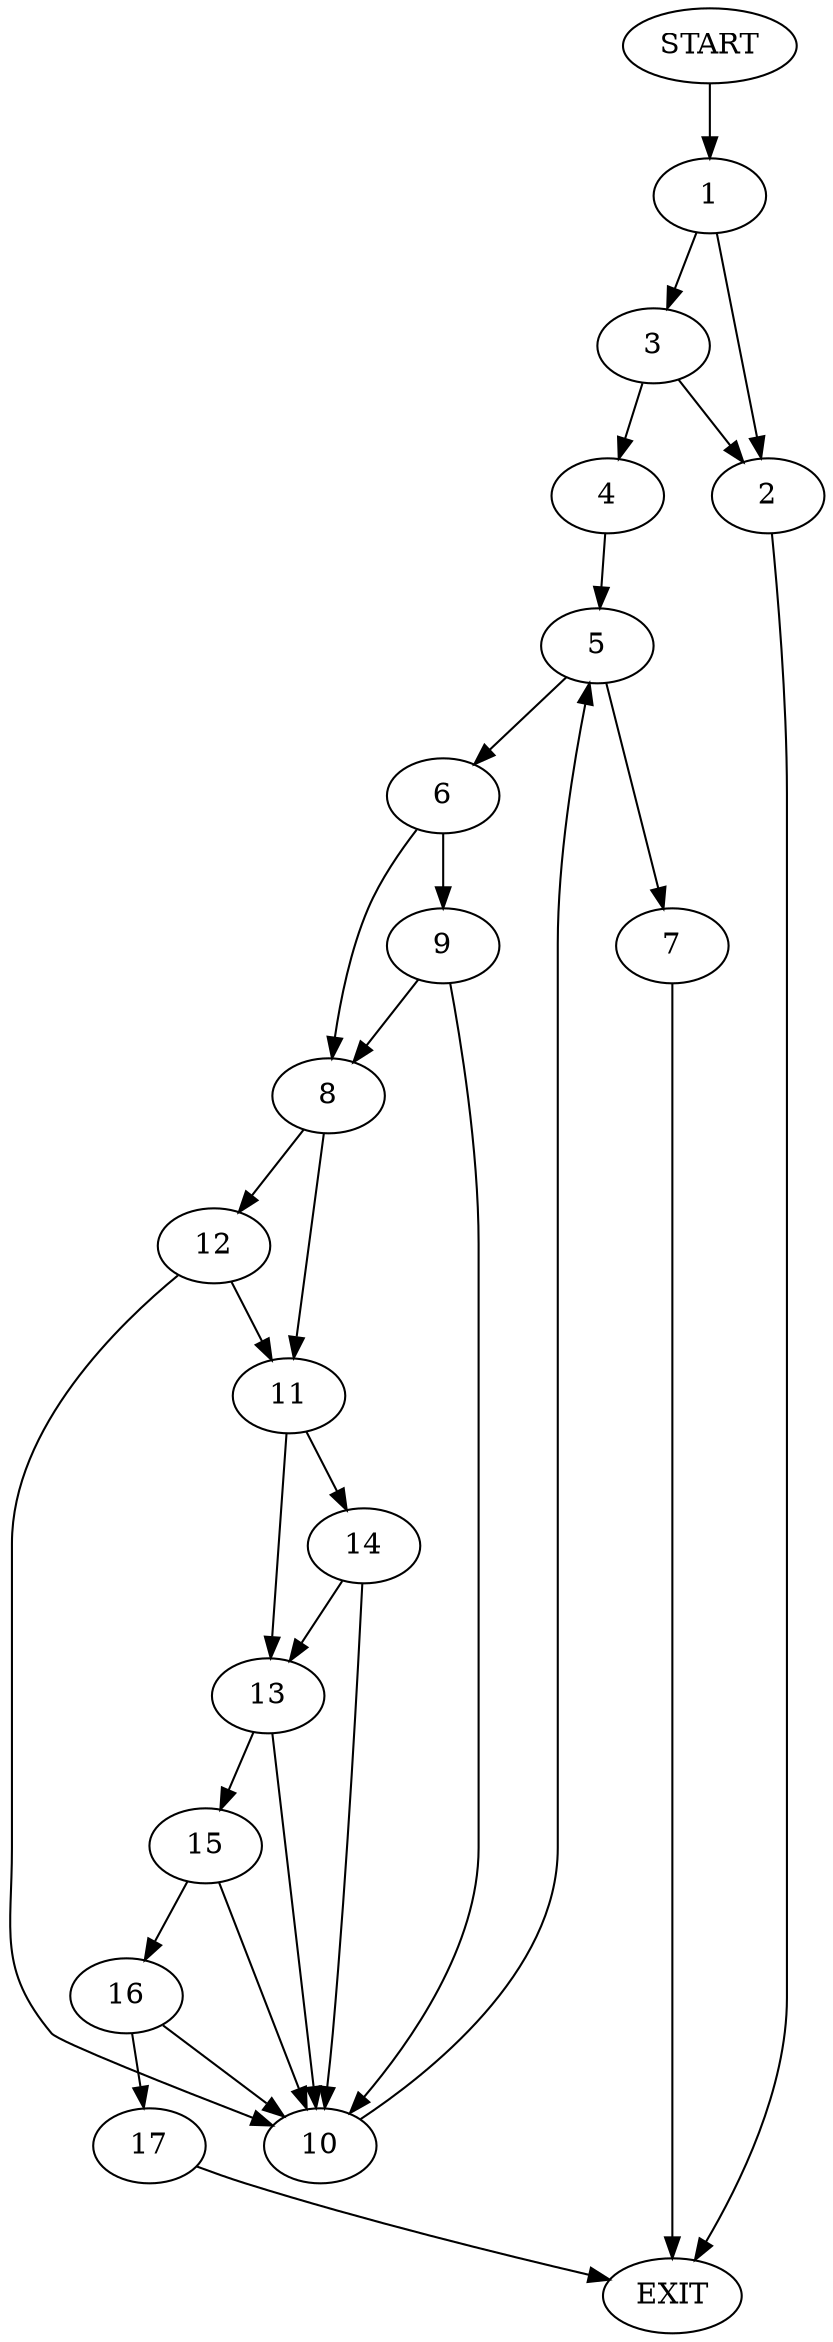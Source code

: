 digraph {
0 [label="START"]
18 [label="EXIT"]
0 -> 1
1 -> 2
1 -> 3
3 -> 2
3 -> 4
2 -> 18
4 -> 5
5 -> 6
5 -> 7
6 -> 8
6 -> 9
7 -> 18
9 -> 8
9 -> 10
8 -> 11
8 -> 12
10 -> 5
12 -> 11
12 -> 10
11 -> 13
11 -> 14
13 -> 15
13 -> 10
14 -> 13
14 -> 10
15 -> 16
15 -> 10
16 -> 10
16 -> 17
17 -> 18
}
